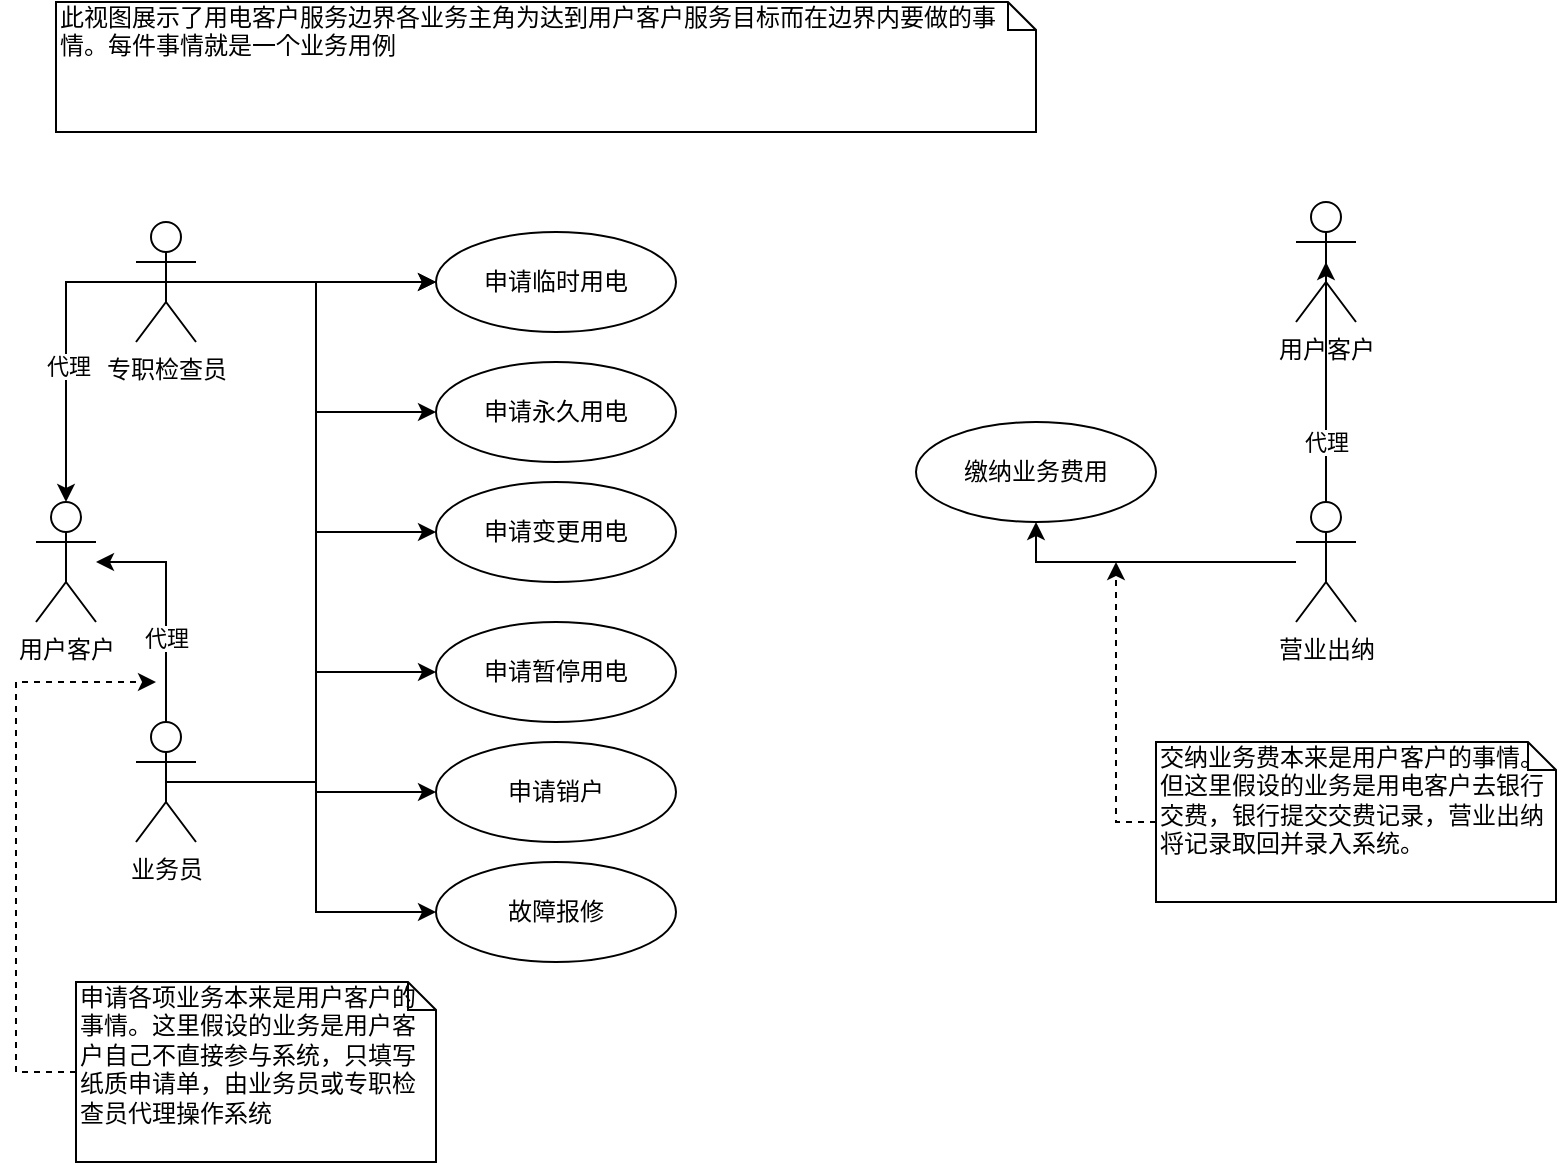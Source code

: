 <mxfile version="13.6.5" type="github" pages="21">
  <diagram id="n-BbdiELLYWb3FVW2_6k" name="第 1 页">
    <mxGraphModel dx="1422" dy="762" grid="1" gridSize="10" guides="1" tooltips="1" connect="1" arrows="1" fold="1" page="1" pageScale="1" pageWidth="827" pageHeight="1169" math="0" shadow="0">
      <root>
        <mxCell id="0" />
        <mxCell id="1" parent="0" />
        <mxCell id="ABUGFP2NVGiEVpPpZd0w-8" style="edgeStyle=orthogonalEdgeStyle;rounded=0;orthogonalLoop=1;jettySize=auto;html=1;exitX=0.5;exitY=0.5;exitDx=0;exitDy=0;exitPerimeter=0;entryX=0.5;entryY=0;entryDx=0;entryDy=0;entryPerimeter=0;" edge="1" parent="1" source="ABUGFP2NVGiEVpPpZd0w-2" target="ABUGFP2NVGiEVpPpZd0w-3">
          <mxGeometry relative="1" as="geometry" />
        </mxCell>
        <mxCell id="ABUGFP2NVGiEVpPpZd0w-21" value="代理" style="edgeLabel;html=1;align=center;verticalAlign=middle;resizable=0;points=[];" vertex="1" connectable="0" parent="ABUGFP2NVGiEVpPpZd0w-8">
          <mxGeometry x="0.15" y="1" relative="1" as="geometry">
            <mxPoint as="offset" />
          </mxGeometry>
        </mxCell>
        <mxCell id="ABUGFP2NVGiEVpPpZd0w-17" style="edgeStyle=orthogonalEdgeStyle;rounded=0;orthogonalLoop=1;jettySize=auto;html=1;exitX=0.5;exitY=0.5;exitDx=0;exitDy=0;exitPerimeter=0;entryX=0;entryY=0.5;entryDx=0;entryDy=0;" edge="1" parent="1" source="ABUGFP2NVGiEVpPpZd0w-2" target="ABUGFP2NVGiEVpPpZd0w-9">
          <mxGeometry relative="1" as="geometry">
            <Array as="points">
              <mxPoint x="200" y="160" />
              <mxPoint x="200" y="160" />
            </Array>
          </mxGeometry>
        </mxCell>
        <mxCell id="ABUGFP2NVGiEVpPpZd0w-2" value="专职检查员" style="shape=umlActor;verticalLabelPosition=bottom;verticalAlign=top;html=1;" vertex="1" parent="1">
          <mxGeometry x="80" y="130" width="30" height="60" as="geometry" />
        </mxCell>
        <mxCell id="ABUGFP2NVGiEVpPpZd0w-3" value="用户客户" style="shape=umlActor;verticalLabelPosition=bottom;verticalAlign=top;html=1;" vertex="1" parent="1">
          <mxGeometry x="30" y="270" width="30" height="60" as="geometry" />
        </mxCell>
        <mxCell id="ABUGFP2NVGiEVpPpZd0w-29" value="代理" style="edgeStyle=orthogonalEdgeStyle;rounded=0;orthogonalLoop=1;jettySize=auto;html=1;entryX=0.5;entryY=0.5;entryDx=0;entryDy=0;entryPerimeter=0;" edge="1" parent="1" source="ABUGFP2NVGiEVpPpZd0w-4" target="ABUGFP2NVGiEVpPpZd0w-5">
          <mxGeometry x="-0.5" relative="1" as="geometry">
            <Array as="points">
              <mxPoint x="675" y="240" />
              <mxPoint x="675" y="240" />
            </Array>
            <mxPoint as="offset" />
          </mxGeometry>
        </mxCell>
        <mxCell id="ABUGFP2NVGiEVpPpZd0w-30" style="edgeStyle=orthogonalEdgeStyle;rounded=0;orthogonalLoop=1;jettySize=auto;html=1;entryX=0.5;entryY=1;entryDx=0;entryDy=0;" edge="1" parent="1" source="ABUGFP2NVGiEVpPpZd0w-4" target="ABUGFP2NVGiEVpPpZd0w-16">
          <mxGeometry relative="1" as="geometry" />
        </mxCell>
        <mxCell id="ABUGFP2NVGiEVpPpZd0w-4" value="营业出纳" style="shape=umlActor;verticalLabelPosition=bottom;verticalAlign=top;html=1;" vertex="1" parent="1">
          <mxGeometry x="660" y="270" width="30" height="60" as="geometry" />
        </mxCell>
        <mxCell id="ABUGFP2NVGiEVpPpZd0w-5" value="用户客户" style="shape=umlActor;verticalLabelPosition=bottom;verticalAlign=top;html=1;" vertex="1" parent="1">
          <mxGeometry x="660" y="120" width="30" height="60" as="geometry" />
        </mxCell>
        <mxCell id="ABUGFP2NVGiEVpPpZd0w-7" value="代理" style="edgeStyle=orthogonalEdgeStyle;rounded=0;orthogonalLoop=1;jettySize=auto;html=1;exitX=0.5;exitY=0.5;exitDx=0;exitDy=0;exitPerimeter=0;" edge="1" parent="1" source="ABUGFP2NVGiEVpPpZd0w-6" target="ABUGFP2NVGiEVpPpZd0w-3">
          <mxGeometry relative="1" as="geometry">
            <Array as="points">
              <mxPoint x="95" y="300" />
            </Array>
          </mxGeometry>
        </mxCell>
        <mxCell id="ABUGFP2NVGiEVpPpZd0w-22" style="edgeStyle=orthogonalEdgeStyle;rounded=0;orthogonalLoop=1;jettySize=auto;html=1;exitX=0.5;exitY=0.5;exitDx=0;exitDy=0;exitPerimeter=0;entryX=0;entryY=0.5;entryDx=0;entryDy=0;" edge="1" parent="1" source="ABUGFP2NVGiEVpPpZd0w-6" target="ABUGFP2NVGiEVpPpZd0w-12">
          <mxGeometry relative="1" as="geometry" />
        </mxCell>
        <mxCell id="ABUGFP2NVGiEVpPpZd0w-23" style="edgeStyle=orthogonalEdgeStyle;rounded=0;orthogonalLoop=1;jettySize=auto;html=1;entryX=0;entryY=0.5;entryDx=0;entryDy=0;" edge="1" parent="1" source="ABUGFP2NVGiEVpPpZd0w-6" target="ABUGFP2NVGiEVpPpZd0w-11">
          <mxGeometry relative="1" as="geometry" />
        </mxCell>
        <mxCell id="ABUGFP2NVGiEVpPpZd0w-24" style="edgeStyle=orthogonalEdgeStyle;rounded=0;orthogonalLoop=1;jettySize=auto;html=1;" edge="1" parent="1" source="ABUGFP2NVGiEVpPpZd0w-6" target="ABUGFP2NVGiEVpPpZd0w-15">
          <mxGeometry relative="1" as="geometry" />
        </mxCell>
        <mxCell id="ABUGFP2NVGiEVpPpZd0w-25" style="edgeStyle=orthogonalEdgeStyle;rounded=0;orthogonalLoop=1;jettySize=auto;html=1;" edge="1" parent="1" source="ABUGFP2NVGiEVpPpZd0w-6" target="ABUGFP2NVGiEVpPpZd0w-14">
          <mxGeometry relative="1" as="geometry" />
        </mxCell>
        <mxCell id="ABUGFP2NVGiEVpPpZd0w-26" style="edgeStyle=orthogonalEdgeStyle;rounded=0;orthogonalLoop=1;jettySize=auto;html=1;entryX=0;entryY=0.5;entryDx=0;entryDy=0;" edge="1" parent="1" source="ABUGFP2NVGiEVpPpZd0w-6" target="ABUGFP2NVGiEVpPpZd0w-13">
          <mxGeometry relative="1" as="geometry" />
        </mxCell>
        <mxCell id="ABUGFP2NVGiEVpPpZd0w-27" style="edgeStyle=orthogonalEdgeStyle;rounded=0;orthogonalLoop=1;jettySize=auto;html=1;entryX=0;entryY=0.5;entryDx=0;entryDy=0;" edge="1" parent="1" source="ABUGFP2NVGiEVpPpZd0w-6" target="ABUGFP2NVGiEVpPpZd0w-9">
          <mxGeometry relative="1" as="geometry" />
        </mxCell>
        <mxCell id="ABUGFP2NVGiEVpPpZd0w-6" value="业务员" style="shape=umlActor;verticalLabelPosition=bottom;verticalAlign=top;html=1;" vertex="1" parent="1">
          <mxGeometry x="80" y="380" width="30" height="60" as="geometry" />
        </mxCell>
        <mxCell id="ABUGFP2NVGiEVpPpZd0w-9" value="申请临时用电" style="ellipse;whiteSpace=wrap;html=1;" vertex="1" parent="1">
          <mxGeometry x="230" y="135" width="120" height="50" as="geometry" />
        </mxCell>
        <mxCell id="ABUGFP2NVGiEVpPpZd0w-11" value="申请变更用电" style="ellipse;whiteSpace=wrap;html=1;" vertex="1" parent="1">
          <mxGeometry x="230" y="260" width="120" height="50" as="geometry" />
        </mxCell>
        <mxCell id="ABUGFP2NVGiEVpPpZd0w-12" value="申请永久用电" style="ellipse;whiteSpace=wrap;html=1;" vertex="1" parent="1">
          <mxGeometry x="230" y="200" width="120" height="50" as="geometry" />
        </mxCell>
        <mxCell id="ABUGFP2NVGiEVpPpZd0w-13" value="故障报修" style="ellipse;whiteSpace=wrap;html=1;" vertex="1" parent="1">
          <mxGeometry x="230" y="450" width="120" height="50" as="geometry" />
        </mxCell>
        <mxCell id="ABUGFP2NVGiEVpPpZd0w-14" value="申请销户" style="ellipse;whiteSpace=wrap;html=1;" vertex="1" parent="1">
          <mxGeometry x="230" y="390" width="120" height="50" as="geometry" />
        </mxCell>
        <mxCell id="ABUGFP2NVGiEVpPpZd0w-15" value="申请暂停用电" style="ellipse;whiteSpace=wrap;html=1;" vertex="1" parent="1">
          <mxGeometry x="230" y="330" width="120" height="50" as="geometry" />
        </mxCell>
        <mxCell id="ABUGFP2NVGiEVpPpZd0w-16" value="缴纳业务费用" style="ellipse;whiteSpace=wrap;html=1;" vertex="1" parent="1">
          <mxGeometry x="470" y="230" width="120" height="50" as="geometry" />
        </mxCell>
        <mxCell id="ABUGFP2NVGiEVpPpZd0w-34" value="&lt;span style=&quot;text-align: center&quot;&gt;此视图展示了用电客户服务边界各业务主角为达到用户客户服务目标而在边界内要做的事情。每件事情就是一个业务用例&lt;/span&gt;" style="shape=note;whiteSpace=wrap;html=1;size=14;verticalAlign=top;align=left;spacingTop=-6;" vertex="1" parent="1">
          <mxGeometry x="40" y="20" width="490" height="65" as="geometry" />
        </mxCell>
        <mxCell id="ABUGFP2NVGiEVpPpZd0w-36" value="申请各项业务本来是用户客户的事情。这里假设的业务是用户客户自己不直接参与系统，只填写纸质申请单，由业务员或专职检查员代理操作系统" style="shape=note;whiteSpace=wrap;html=1;size=14;verticalAlign=top;align=left;spacingTop=-6;" vertex="1" parent="1">
          <mxGeometry x="50" y="510" width="180" height="90" as="geometry" />
        </mxCell>
        <mxCell id="ABUGFP2NVGiEVpPpZd0w-43" style="edgeStyle=orthogonalEdgeStyle;rounded=0;orthogonalLoop=1;jettySize=auto;html=1;exitX=0;exitY=0.5;exitDx=0;exitDy=0;exitPerimeter=0;dashed=1;" edge="1" parent="1" source="ABUGFP2NVGiEVpPpZd0w-41">
          <mxGeometry relative="1" as="geometry">
            <mxPoint x="570" y="300" as="targetPoint" />
          </mxGeometry>
        </mxCell>
        <mxCell id="ABUGFP2NVGiEVpPpZd0w-41" value="交纳业务费本来是用户客户的事情。但这里假设的业务是用电客户去银行交费，银行提交交费记录，营业出纳将记录取回并录入系统。" style="shape=note;whiteSpace=wrap;html=1;size=14;verticalAlign=top;align=left;spacingTop=-6;" vertex="1" parent="1">
          <mxGeometry x="590" y="390" width="200" height="80" as="geometry" />
        </mxCell>
        <mxCell id="ABUGFP2NVGiEVpPpZd0w-42" style="edgeStyle=orthogonalEdgeStyle;rounded=0;orthogonalLoop=1;jettySize=auto;html=1;exitX=0.5;exitY=1;exitDx=0;exitDy=0;exitPerimeter=0;" edge="1" parent="1" source="ABUGFP2NVGiEVpPpZd0w-41" target="ABUGFP2NVGiEVpPpZd0w-41">
          <mxGeometry relative="1" as="geometry" />
        </mxCell>
        <mxCell id="ABUGFP2NVGiEVpPpZd0w-45" style="edgeStyle=orthogonalEdgeStyle;rounded=0;orthogonalLoop=1;jettySize=auto;html=1;dashed=1;exitX=0;exitY=0.5;exitDx=0;exitDy=0;exitPerimeter=0;" edge="1" parent="1" source="ABUGFP2NVGiEVpPpZd0w-36">
          <mxGeometry relative="1" as="geometry">
            <mxPoint x="90" y="360" as="targetPoint" />
            <mxPoint x="110" y="585" as="sourcePoint" />
            <Array as="points">
              <mxPoint x="20" y="555" />
            </Array>
          </mxGeometry>
        </mxCell>
      </root>
    </mxGraphModel>
  </diagram>
  <diagram id="7Y7XtiRaqqfFeoHiy2jX" name="1-Use Case View">
    <mxGraphModel dx="1422" dy="762" grid="1" gridSize="10" guides="1" tooltips="1" connect="1" arrows="1" fold="1" page="1" pageScale="1" pageWidth="827" pageHeight="1169" math="0" shadow="0">
      <root>
        <mxCell id="82itk5f9kikYcTvTgOAT-0" />
        <mxCell id="82itk5f9kikYcTvTgOAT-1" parent="82itk5f9kikYcTvTgOAT-0" />
        <mxCell id="uO-88xOM-3tRklaEHqHH-2" value="" style="edgeStyle=orthogonalEdgeStyle;rounded=0;orthogonalLoop=1;jettySize=auto;html=1;dashed=1;" edge="1" parent="82itk5f9kikYcTvTgOAT-1" source="uO-88xOM-3tRklaEHqHH-0" target="uO-88xOM-3tRklaEHqHH-1">
          <mxGeometry relative="1" as="geometry" />
        </mxCell>
        <UserObject label="01涉众分析" link="data:page/id,gtKJCcrtuGlcCFSpClWY" id="uO-88xOM-3tRklaEHqHH-0">
          <mxCell style="shape=folder;fontStyle=1;spacingTop=10;tabWidth=40;tabHeight=14;tabPosition=left;html=1;" vertex="1" parent="82itk5f9kikYcTvTgOAT-1">
            <mxGeometry x="349" y="90" width="130" height="100" as="geometry" />
          </mxCell>
        </UserObject>
        <mxCell id="uO-88xOM-3tRklaEHqHH-6" value="" style="edgeStyle=orthogonalEdgeStyle;rounded=0;orthogonalLoop=1;jettySize=auto;html=1;dashed=1;" edge="1" parent="82itk5f9kikYcTvTgOAT-1" source="uO-88xOM-3tRklaEHqHH-1" target="uO-88xOM-3tRklaEHqHH-5">
          <mxGeometry relative="1" as="geometry" />
        </mxCell>
        <mxCell id="uO-88xOM-3tRklaEHqHH-1" value="02业务分析" style="shape=folder;fontStyle=1;spacingTop=10;tabWidth=40;tabHeight=14;tabPosition=left;html=1;" vertex="1" parent="82itk5f9kikYcTvTgOAT-1">
          <mxGeometry x="349" y="270" width="130" height="100" as="geometry" />
        </mxCell>
        <mxCell id="uO-88xOM-3tRklaEHqHH-8" style="edgeStyle=orthogonalEdgeStyle;rounded=0;orthogonalLoop=1;jettySize=auto;html=1;exitX=0;exitY=0;exitDx=130;exitDy=57;exitPerimeter=0;entryX=0;entryY=0;entryDx=0;entryDy=57;entryPerimeter=0;dashed=1;" edge="1" parent="82itk5f9kikYcTvTgOAT-1" source="uO-88xOM-3tRklaEHqHH-3" target="uO-88xOM-3tRklaEHqHH-1">
          <mxGeometry relative="1" as="geometry" />
        </mxCell>
        <mxCell id="uO-88xOM-3tRklaEHqHH-3" value="04系统分析" style="shape=folder;fontStyle=1;spacingTop=10;tabWidth=40;tabHeight=14;tabPosition=left;html=1;" vertex="1" parent="82itk5f9kikYcTvTgOAT-1">
          <mxGeometry x="139" y="270" width="130" height="100" as="geometry" />
        </mxCell>
        <mxCell id="uO-88xOM-3tRklaEHqHH-5" value="03概念分析" style="shape=folder;fontStyle=1;spacingTop=10;tabWidth=40;tabHeight=14;tabPosition=left;html=1;" vertex="1" parent="82itk5f9kikYcTvTgOAT-1">
          <mxGeometry x="559" y="270" width="130" height="100" as="geometry" />
        </mxCell>
        <mxCell id="uO-88xOM-3tRklaEHqHH-11" style="edgeStyle=orthogonalEdgeStyle;rounded=0;orthogonalLoop=1;jettySize=auto;html=1;entryX=0.5;entryY=1;entryDx=0;entryDy=0;entryPerimeter=0;dashed=1;" edge="1" parent="82itk5f9kikYcTvTgOAT-1" source="uO-88xOM-3tRklaEHqHH-9" target="uO-88xOM-3tRklaEHqHH-1">
          <mxGeometry relative="1" as="geometry" />
        </mxCell>
        <mxCell id="uO-88xOM-3tRklaEHqHH-9" value="01BusinessAnalysis" style="shape=folder;fontStyle=1;spacingTop=10;tabWidth=40;tabHeight=14;tabPosition=left;html=1;" vertex="1" parent="82itk5f9kikYcTvTgOAT-1">
          <mxGeometry x="349" y="450" width="130" height="100" as="geometry" />
        </mxCell>
        <mxCell id="uO-88xOM-3tRklaEHqHH-14" style="edgeStyle=orthogonalEdgeStyle;rounded=0;orthogonalLoop=1;jettySize=auto;html=1;entryX=0.5;entryY=1;entryDx=0;entryDy=0;entryPerimeter=0;dashed=1;" edge="1" parent="82itk5f9kikYcTvTgOAT-1" source="uO-88xOM-3tRklaEHqHH-10" target="uO-88xOM-3tRklaEHqHH-5">
          <mxGeometry relative="1" as="geometry" />
        </mxCell>
        <mxCell id="uO-88xOM-3tRklaEHqHH-10" value="02ConceptAnalysis" style="shape=folder;fontStyle=1;spacingTop=10;tabWidth=40;tabHeight=14;tabPosition=left;html=1;" vertex="1" parent="82itk5f9kikYcTvTgOAT-1">
          <mxGeometry x="559" y="450" width="130" height="100" as="geometry" />
        </mxCell>
      </root>
    </mxGraphModel>
  </diagram>
  <diagram id="gtKJCcrtuGlcCFSpClWY" name="1.1-涉众分析">
    <mxGraphModel dx="1422" dy="762" grid="1" gridSize="10" guides="1" tooltips="1" connect="1" arrows="1" fold="1" page="1" pageScale="1" pageWidth="827" pageHeight="1169" math="0" shadow="0">
      <root>
        <mxCell id="lHQWM8sPitKCLS2y9TFR-0" />
        <mxCell id="lHQWM8sPitKCLS2y9TFR-1" parent="lHQWM8sPitKCLS2y9TFR-0" />
        <UserObject label="01涉众" link="data:page/id,AibMIFaEtcDjYKG1RGdu" id="I_DZp3KZgjIK8Zr7zKLM-0">
          <mxCell style="shape=folder;fontStyle=1;spacingTop=10;tabWidth=40;tabHeight=14;tabPosition=left;html=1;" vertex="1" parent="lHQWM8sPitKCLS2y9TFR-1">
            <mxGeometry x="139" y="140" width="130" height="100" as="geometry" />
          </mxCell>
        </UserObject>
        <UserObject label="02边界" link="data:page/id,GP8AIQqgV_GEhQHnc9Se" id="I_DZp3KZgjIK8Zr7zKLM-1">
          <mxCell style="shape=folder;fontStyle=1;spacingTop=10;tabWidth=40;tabHeight=14;tabPosition=left;html=1;" vertex="1" parent="lHQWM8sPitKCLS2y9TFR-1">
            <mxGeometry x="370" y="140" width="130" height="100" as="geometry" />
          </mxCell>
        </UserObject>
      </root>
    </mxGraphModel>
  </diagram>
  <diagram id="AibMIFaEtcDjYKG1RGdu" name="1.1.1-涉众">
    <mxGraphModel dx="1422" dy="762" grid="1" gridSize="10" guides="1" tooltips="1" connect="1" arrows="1" fold="1" page="1" pageScale="1" pageWidth="827" pageHeight="1169" math="0" shadow="0">
      <root>
        <mxCell id="Vc4wzDv27sTPI4XkQiIp-0" />
        <mxCell id="Vc4wzDv27sTPI4XkQiIp-1" parent="Vc4wzDv27sTPI4XkQiIp-0" />
        <mxCell id="Vc4wzDv27sTPI4XkQiIp-2" value="用户客户" style="shape=umlActor;verticalLabelPosition=bottom;verticalAlign=top;html=1;" vertex="1" parent="Vc4wzDv27sTPI4XkQiIp-1">
          <mxGeometry x="190" y="130" width="30" height="60" as="geometry" />
        </mxCell>
        <mxCell id="Vc4wzDv27sTPI4XkQiIp-3" value="高压用电客户" style="shape=umlActor;verticalLabelPosition=bottom;verticalAlign=top;html=1;" vertex="1" parent="Vc4wzDv27sTPI4XkQiIp-1">
          <mxGeometry x="260" y="250" width="30" height="60" as="geometry" />
        </mxCell>
        <mxCell id="Vc4wzDv27sTPI4XkQiIp-4" value="银行" style="shape=umlActor;verticalLabelPosition=bottom;verticalAlign=top;html=1;" vertex="1" parent="Vc4wzDv27sTPI4XkQiIp-1">
          <mxGeometry x="500" y="410" width="30" height="60" as="geometry" />
        </mxCell>
        <mxCell id="Vc4wzDv27sTPI4XkQiIp-5" value="电表抄表部门" style="shape=umlActor;verticalLabelPosition=bottom;verticalAlign=top;html=1;" vertex="1" parent="Vc4wzDv27sTPI4XkQiIp-1">
          <mxGeometry x="380" y="410" width="30" height="60" as="geometry" />
        </mxCell>
        <mxCell id="Vc4wzDv27sTPI4XkQiIp-6" value="账务管理部门" style="shape=umlActor;verticalLabelPosition=bottom;verticalAlign=top;html=1;" vertex="1" parent="Vc4wzDv27sTPI4XkQiIp-1">
          <mxGeometry x="270" y="410" width="30" height="60" as="geometry" />
        </mxCell>
        <mxCell id="Vc4wzDv27sTPI4XkQiIp-7" value="账务部门" style="shape=umlActor;verticalLabelPosition=bottom;verticalAlign=top;html=1;" vertex="1" parent="Vc4wzDv27sTPI4XkQiIp-1">
          <mxGeometry x="180" y="410" width="30" height="60" as="geometry" />
        </mxCell>
        <mxCell id="Vc4wzDv27sTPI4XkQiIp-8" value="低压用电客户" style="shape=umlActor;verticalLabelPosition=bottom;verticalAlign=top;html=1;" vertex="1" parent="Vc4wzDv27sTPI4XkQiIp-1">
          <mxGeometry x="130" y="250" width="30" height="60" as="geometry" />
        </mxCell>
        <mxCell id="Vc4wzDv27sTPI4XkQiIp-9" value="电费管理部门" style="shape=umlActor;verticalLabelPosition=bottom;verticalAlign=top;html=1;" vertex="1" parent="Vc4wzDv27sTPI4XkQiIp-1">
          <mxGeometry x="380" y="130" width="30" height="60" as="geometry" />
        </mxCell>
        <mxCell id="Vc4wzDv27sTPI4XkQiIp-10" value="现场施工部门" style="shape=umlActor;verticalLabelPosition=bottom;verticalAlign=top;html=1;" vertex="1" parent="Vc4wzDv27sTPI4XkQiIp-1">
          <mxGeometry x="500" y="130" width="30" height="60" as="geometry" />
        </mxCell>
        <mxCell id="Vc4wzDv27sTPI4XkQiIp-11" value="资产管理部门" style="shape=umlActor;verticalLabelPosition=bottom;verticalAlign=top;html=1;" vertex="1" parent="Vc4wzDv27sTPI4XkQiIp-1">
          <mxGeometry x="180" y="525" width="30" height="60" as="geometry" />
        </mxCell>
        <mxCell id="Vc4wzDv27sTPI4XkQiIp-16" value="用电检查部门" style="shape=umlActor;verticalLabelPosition=bottom;verticalAlign=top;html=1;" vertex="1" parent="Vc4wzDv27sTPI4XkQiIp-1">
          <mxGeometry x="380" y="530" width="30" height="60" as="geometry" />
        </mxCell>
        <mxCell id="Vc4wzDv27sTPI4XkQiIp-17" value="业务服务部门" style="shape=umlActor;verticalLabelPosition=bottom;verticalAlign=top;html=1;" vertex="1" parent="Vc4wzDv27sTPI4XkQiIp-1">
          <mxGeometry x="270" y="525" width="30" height="60" as="geometry" />
        </mxCell>
        <mxCell id="Vc4wzDv27sTPI4XkQiIp-19" value="" style="endArrow=block;endFill=0;endSize=12;html=1;exitX=0.5;exitY=0;exitDx=0;exitDy=0;exitPerimeter=0;" edge="1" parent="Vc4wzDv27sTPI4XkQiIp-1" source="Vc4wzDv27sTPI4XkQiIp-8">
          <mxGeometry width="160" relative="1" as="geometry">
            <mxPoint x="80" y="230" as="sourcePoint" />
            <mxPoint x="200" y="220" as="targetPoint" />
          </mxGeometry>
        </mxCell>
        <mxCell id="Vc4wzDv27sTPI4XkQiIp-20" value="" style="endArrow=block;endFill=0;endSize=12;html=1;exitX=0.5;exitY=0;exitDx=0;exitDy=0;exitPerimeter=0;" edge="1" parent="Vc4wzDv27sTPI4XkQiIp-1" source="Vc4wzDv27sTPI4XkQiIp-3">
          <mxGeometry width="160" relative="1" as="geometry">
            <mxPoint x="155" y="260" as="sourcePoint" />
            <mxPoint x="210" y="220" as="targetPoint" />
          </mxGeometry>
        </mxCell>
      </root>
    </mxGraphModel>
  </diagram>
  <diagram id="GP8AIQqgV_GEhQHnc9Se" name="1.1.2-边界">
    <mxGraphModel dx="1422" dy="762" grid="1" gridSize="10" guides="1" tooltips="1" connect="1" arrows="1" fold="1" page="1" pageScale="1" pageWidth="827" pageHeight="1169" math="0" shadow="0">
      <root>
        <mxCell id="r8PsVL2QvRPQdulHysKQ-0" />
        <mxCell id="r8PsVL2QvRPQdulHysKQ-1" parent="r8PsVL2QvRPQdulHysKQ-0" />
        <UserObject label="用电客户服务" link="data:page/id,_dOuSOPYbTybu6q-gSKC" id="5Cf_WU9oBuDh8o0K2cb--0">
          <mxCell style="shape=folder;fontStyle=1;spacingTop=10;tabWidth=40;tabHeight=14;tabPosition=left;html=1;" vertex="1" parent="r8PsVL2QvRPQdulHysKQ-1">
            <mxGeometry x="139" y="140" width="130" height="100" as="geometry" />
          </mxCell>
        </UserObject>
        <UserObject label="内部管理" link="data:page/id,W2SvLj5sb8X9iOmrMdw5" id="5Cf_WU9oBuDh8o0K2cb--1">
          <mxCell style="shape=folder;fontStyle=1;spacingTop=10;tabWidth=40;tabHeight=14;tabPosition=left;html=1;" vertex="1" parent="r8PsVL2QvRPQdulHysKQ-1">
            <mxGeometry x="360" y="140" width="130" height="100" as="geometry" />
          </mxCell>
        </UserObject>
        <UserObject label="用电检查" link="data:page/id,i54iUHjoUI-BuRUn3NnB" id="5Cf_WU9oBuDh8o0K2cb--2">
          <mxCell style="shape=folder;fontStyle=1;spacingTop=10;tabWidth=40;tabHeight=14;tabPosition=left;html=1;" vertex="1" parent="r8PsVL2QvRPQdulHysKQ-1">
            <mxGeometry x="139" y="300" width="130" height="100" as="geometry" />
          </mxCell>
        </UserObject>
        <UserObject label="资产管理" link="data:page/id,DaORnhbMMcntvhBbtmBS" id="5Cf_WU9oBuDh8o0K2cb--3">
          <mxCell style="shape=folder;fontStyle=1;spacingTop=10;tabWidth=40;tabHeight=14;tabPosition=left;html=1;" vertex="1" parent="r8PsVL2QvRPQdulHysKQ-1">
            <mxGeometry x="360" y="300" width="130" height="100" as="geometry" />
          </mxCell>
        </UserObject>
        <UserObject label="营业财务" link="data:page/id,RSJFKUdZD3g5xKBTDeb8" id="5Cf_WU9oBuDh8o0K2cb--4">
          <mxCell style="shape=folder;fontStyle=1;spacingTop=10;tabWidth=40;tabHeight=14;tabPosition=left;html=1;" vertex="1" parent="r8PsVL2QvRPQdulHysKQ-1">
            <mxGeometry x="139" y="450" width="130" height="100" as="geometry" />
          </mxCell>
        </UserObject>
      </root>
    </mxGraphModel>
  </diagram>
  <diagram id="_dOuSOPYbTybu6q-gSKC" name="1.1.2.1-用户客户业务边界">
    <mxGraphModel dx="1422" dy="762" grid="1" gridSize="10" guides="1" tooltips="1" connect="1" arrows="1" fold="1" page="1" pageScale="1" pageWidth="827" pageHeight="1169" math="0" shadow="0">
      <root>
        <mxCell id="Ao0vO5EHGDF5Zy8MI1r3-0" />
        <mxCell id="Ao0vO5EHGDF5Zy8MI1r3-1" parent="Ao0vO5EHGDF5Zy8MI1r3-0" />
        <mxCell id="Ao0vO5EHGDF5Zy8MI1r3-2" value="用户客户" style="shape=umlActor;verticalLabelPosition=bottom;verticalAlign=top;html=1;" vertex="1" parent="Ao0vO5EHGDF5Zy8MI1r3-1">
          <mxGeometry x="140" y="170" width="30" height="60" as="geometry" />
        </mxCell>
        <mxCell id="Ao0vO5EHGDF5Zy8MI1r3-3" value="低压用户客户" style="shape=umlActor;verticalLabelPosition=bottom;verticalAlign=top;html=1;" vertex="1" parent="Ao0vO5EHGDF5Zy8MI1r3-1">
          <mxGeometry x="70" y="330" width="30" height="60" as="geometry" />
        </mxCell>
        <mxCell id="Ao0vO5EHGDF5Zy8MI1r3-4" value="高压用户客户" style="shape=umlActor;verticalLabelPosition=bottom;verticalAlign=top;html=1;" vertex="1" parent="Ao0vO5EHGDF5Zy8MI1r3-1">
          <mxGeometry x="180" y="330" width="30" height="60" as="geometry" />
        </mxCell>
        <mxCell id="Ao0vO5EHGDF5Zy8MI1r3-7" value="" style="endArrow=block;dashed=1;endFill=0;endSize=12;html=1;" edge="1" parent="Ao0vO5EHGDF5Zy8MI1r3-1">
          <mxGeometry width="160" relative="1" as="geometry">
            <mxPoint x="100" y="320" as="sourcePoint" />
            <mxPoint x="140" y="260" as="targetPoint" />
          </mxGeometry>
        </mxCell>
        <mxCell id="Ao0vO5EHGDF5Zy8MI1r3-8" value="" style="endArrow=block;dashed=1;endFill=0;endSize=12;html=1;" edge="1" parent="Ao0vO5EHGDF5Zy8MI1r3-1">
          <mxGeometry width="160" relative="1" as="geometry">
            <mxPoint x="190" y="320" as="sourcePoint" />
            <mxPoint x="170" y="260" as="targetPoint" />
          </mxGeometry>
        </mxCell>
        <mxCell id="Ao0vO5EHGDF5Zy8MI1r3-9" value="银行" style="shape=umlActor;verticalLabelPosition=bottom;verticalAlign=top;html=1;" vertex="1" parent="Ao0vO5EHGDF5Zy8MI1r3-1">
          <mxGeometry x="710" y="260" width="30" height="60" as="geometry" />
        </mxCell>
        <mxCell id="Ao0vO5EHGDF5Zy8MI1r3-12" value="用电客户服务业务边界&lt;br&gt;&lt;br&gt;目标：为用户客户办理业务自动化服务，提高办事效率，方便客户，为客户提供更好的服务" style="shape=note;whiteSpace=wrap;html=1;size=14;verticalAlign=top;align=left;spacingTop=-6;" vertex="1" parent="Ao0vO5EHGDF5Zy8MI1r3-1">
          <mxGeometry x="300" y="110" width="320" height="440" as="geometry" />
        </mxCell>
      </root>
    </mxGraphModel>
  </diagram>
  <diagram id="W2SvLj5sb8X9iOmrMdw5" name="1.1.2.2-内部管理业务边界">
    <mxGraphModel dx="1422" dy="762" grid="1" gridSize="10" guides="1" tooltips="1" connect="1" arrows="1" fold="1" page="1" pageScale="1" pageWidth="827" pageHeight="1169" math="0" shadow="0">
      <root>
        <mxCell id="oZAzYraGrXiT_r35gXAO-0" />
        <mxCell id="oZAzYraGrXiT_r35gXAO-1" parent="oZAzYraGrXiT_r35gXAO-0" />
        <mxCell id="oZAzYraGrXiT_r35gXAO-2" value="账务管理部门" style="shape=umlActor;verticalLabelPosition=bottom;verticalAlign=top;html=1;" vertex="1" parent="oZAzYraGrXiT_r35gXAO-1">
          <mxGeometry x="100" y="130" width="30" height="60" as="geometry" />
        </mxCell>
        <mxCell id="oZAzYraGrXiT_r35gXAO-3" value="电表抄表部门" style="shape=umlActor;verticalLabelPosition=bottom;verticalAlign=top;html=1;" vertex="1" parent="oZAzYraGrXiT_r35gXAO-1">
          <mxGeometry x="100" y="250" width="30" height="60" as="geometry" />
        </mxCell>
        <mxCell id="oZAzYraGrXiT_r35gXAO-4" value="电费管理部门" style="shape=umlActor;verticalLabelPosition=bottom;verticalAlign=top;html=1;" vertex="1" parent="oZAzYraGrXiT_r35gXAO-1">
          <mxGeometry x="100" y="370" width="30" height="60" as="geometry" />
        </mxCell>
        <mxCell id="oZAzYraGrXiT_r35gXAO-5" value="资产管理部门" style="shape=umlActor;verticalLabelPosition=bottom;verticalAlign=top;html=1;" vertex="1" parent="oZAzYraGrXiT_r35gXAO-1">
          <mxGeometry x="100" y="480" width="30" height="60" as="geometry" />
        </mxCell>
        <mxCell id="oZAzYraGrXiT_r35gXAO-6" value="内部管理业务边界&lt;br&gt;&lt;br&gt;目标：规范供电企业内部管理，提高工作效率和管理技能；" style="shape=note;whiteSpace=wrap;html=1;size=14;verticalAlign=top;align=left;spacingTop=-6;" vertex="1" parent="oZAzYraGrXiT_r35gXAO-1">
          <mxGeometry x="230" y="150" width="350" height="450" as="geometry" />
        </mxCell>
        <mxCell id="oZAzYraGrXiT_r35gXAO-7" value="现场施工部门" style="shape=umlActor;verticalLabelPosition=bottom;verticalAlign=top;html=1;" vertex="1" parent="oZAzYraGrXiT_r35gXAO-1">
          <mxGeometry x="690" y="130" width="30" height="60" as="geometry" />
        </mxCell>
        <mxCell id="oZAzYraGrXiT_r35gXAO-8" value="业务服务部门" style="shape=umlActor;verticalLabelPosition=bottom;verticalAlign=top;html=1;" vertex="1" parent="oZAzYraGrXiT_r35gXAO-1">
          <mxGeometry x="690" y="250" width="30" height="60" as="geometry" />
        </mxCell>
        <mxCell id="oZAzYraGrXiT_r35gXAO-9" value="用电检查部门" style="shape=umlActor;verticalLabelPosition=bottom;verticalAlign=top;html=1;" vertex="1" parent="oZAzYraGrXiT_r35gXAO-1">
          <mxGeometry x="690" y="370" width="30" height="60" as="geometry" />
        </mxCell>
      </root>
    </mxGraphModel>
  </diagram>
  <diagram id="i54iUHjoUI-BuRUn3NnB" name="1.1.2.3-用电检查管理业务边界">
    <mxGraphModel dx="1422" dy="762" grid="1" gridSize="10" guides="1" tooltips="1" connect="1" arrows="1" fold="1" page="1" pageScale="1" pageWidth="827" pageHeight="1169" math="0" shadow="0">
      <root>
        <mxCell id="hHuHI7hH3Xs49kNEuRco-0" />
        <mxCell id="hHuHI7hH3Xs49kNEuRco-1" parent="hHuHI7hH3Xs49kNEuRco-0" />
        <mxCell id="hHuHI7hH3Xs49kNEuRco-2" value="现场施工部门" style="shape=umlActor;verticalLabelPosition=bottom;verticalAlign=top;html=1;" vertex="1" parent="hHuHI7hH3Xs49kNEuRco-1">
          <mxGeometry x="120" y="140" width="30" height="60" as="geometry" />
        </mxCell>
        <mxCell id="hHuHI7hH3Xs49kNEuRco-3" value="业务服务部门" style="shape=umlActor;verticalLabelPosition=bottom;verticalAlign=top;html=1;" vertex="1" parent="hHuHI7hH3Xs49kNEuRco-1">
          <mxGeometry x="120" y="300" width="30" height="60" as="geometry" />
        </mxCell>
        <mxCell id="hHuHI7hH3Xs49kNEuRco-4" value="用电检查管理业务边界&lt;br&gt;&lt;br&gt;目标：做好用电检查工作，保障用电安全；" style="shape=note;whiteSpace=wrap;html=1;size=14;verticalAlign=top;align=left;spacingTop=-6;" vertex="1" parent="hHuHI7hH3Xs49kNEuRco-1">
          <mxGeometry x="240" y="140" width="300" height="360" as="geometry" />
        </mxCell>
        <mxCell id="hHuHI7hH3Xs49kNEuRco-5" value="用电检查部门" style="shape=umlActor;verticalLabelPosition=bottom;verticalAlign=top;html=1;" vertex="1" parent="hHuHI7hH3Xs49kNEuRco-1">
          <mxGeometry x="640" y="140" width="30" height="60" as="geometry" />
        </mxCell>
      </root>
    </mxGraphModel>
  </diagram>
  <diagram id="RSJFKUdZD3g5xKBTDeb8" name="1.1.2.4-营业财务管理业务边界">
    <mxGraphModel dx="1422" dy="762" grid="1" gridSize="10" guides="1" tooltips="1" connect="1" arrows="1" fold="1" page="1" pageScale="1" pageWidth="827" pageHeight="1169" math="0" shadow="0">
      <root>
        <mxCell id="_6ci5PaKeZemAHOb5rLC-0" />
        <mxCell id="_6ci5PaKeZemAHOb5rLC-1" parent="_6ci5PaKeZemAHOb5rLC-0" />
        <mxCell id="_6ci5PaKeZemAHOb5rLC-2" value="银行" style="shape=umlActor;verticalLabelPosition=bottom;verticalAlign=top;html=1;" vertex="1" parent="_6ci5PaKeZemAHOb5rLC-1">
          <mxGeometry x="110" y="160" width="30" height="60" as="geometry" />
        </mxCell>
        <mxCell id="_6ci5PaKeZemAHOb5rLC-3" value="电费管理部门" style="shape=umlActor;verticalLabelPosition=bottom;verticalAlign=top;html=1;" vertex="1" parent="_6ci5PaKeZemAHOb5rLC-1">
          <mxGeometry x="110" y="340" width="30" height="60" as="geometry" />
        </mxCell>
        <mxCell id="_6ci5PaKeZemAHOb5rLC-4" value="营业财务管理业务边界&lt;br&gt;&lt;br&gt;目标：规范化财管管理，提高电费发行效率，减少人为差错；" style="shape=note;whiteSpace=wrap;html=1;size=14;verticalAlign=top;align=left;spacingTop=-6;" vertex="1" parent="_6ci5PaKeZemAHOb5rLC-1">
          <mxGeometry x="230" y="120" width="330" height="450" as="geometry" />
        </mxCell>
        <mxCell id="_6ci5PaKeZemAHOb5rLC-5" value="电表抄表部门" style="shape=umlActor;verticalLabelPosition=bottom;verticalAlign=top;html=1;" vertex="1" parent="_6ci5PaKeZemAHOb5rLC-1">
          <mxGeometry x="670" y="160" width="30" height="60" as="geometry" />
        </mxCell>
        <mxCell id="_6ci5PaKeZemAHOb5rLC-6" value="财务部门" style="shape=umlActor;verticalLabelPosition=bottom;verticalAlign=top;html=1;" vertex="1" parent="_6ci5PaKeZemAHOb5rLC-1">
          <mxGeometry x="670" y="340" width="30" height="60" as="geometry" />
        </mxCell>
      </root>
    </mxGraphModel>
  </diagram>
  <diagram id="DaORnhbMMcntvhBbtmBS" name="1.1.2.5-资产管理业务边界">
    <mxGraphModel dx="1422" dy="762" grid="1" gridSize="10" guides="1" tooltips="1" connect="1" arrows="1" fold="1" page="1" pageScale="1" pageWidth="827" pageHeight="1169" math="0" shadow="0">
      <root>
        <mxCell id="Zwft16yzsTqPkC7avIMa-0" />
        <mxCell id="Zwft16yzsTqPkC7avIMa-1" parent="Zwft16yzsTqPkC7avIMa-0" />
        <mxCell id="Zwft16yzsTqPkC7avIMa-2" value="现场施工部门" style="shape=umlActor;verticalLabelPosition=bottom;verticalAlign=top;html=1;" vertex="1" parent="Zwft16yzsTqPkC7avIMa-1">
          <mxGeometry x="120" y="140" width="30" height="60" as="geometry" />
        </mxCell>
        <mxCell id="Zwft16yzsTqPkC7avIMa-3" value="业务服务部门" style="shape=umlActor;verticalLabelPosition=bottom;verticalAlign=top;html=1;" vertex="1" parent="Zwft16yzsTqPkC7avIMa-1">
          <mxGeometry x="120" y="290" width="30" height="60" as="geometry" />
        </mxCell>
        <mxCell id="Zwft16yzsTqPkC7avIMa-4" value="电表抄表部门" style="shape=umlActor;verticalLabelPosition=bottom;verticalAlign=top;html=1;" vertex="1" parent="Zwft16yzsTqPkC7avIMa-1">
          <mxGeometry x="120" y="420" width="30" height="60" as="geometry" />
        </mxCell>
        <mxCell id="Zwft16yzsTqPkC7avIMa-5" value="资产管理业务边界&lt;br&gt;&lt;br&gt;目标：管理好供电企业资产，提高资产使用率和设备可靠性；" style="shape=note;whiteSpace=wrap;html=1;size=14;verticalAlign=top;align=left;spacingTop=-6;" vertex="1" parent="Zwft16yzsTqPkC7avIMa-1">
          <mxGeometry x="240" y="110" width="320" height="510" as="geometry" />
        </mxCell>
        <mxCell id="Zwft16yzsTqPkC7avIMa-6" value="用电检查部门" style="shape=umlActor;verticalLabelPosition=bottom;verticalAlign=top;html=1;" vertex="1" parent="Zwft16yzsTqPkC7avIMa-1">
          <mxGeometry x="670" y="140" width="30" height="60" as="geometry" />
        </mxCell>
        <mxCell id="Zwft16yzsTqPkC7avIMa-7" value="资产管理部门" style="shape=umlActor;verticalLabelPosition=bottom;verticalAlign=top;html=1;" vertex="1" parent="Zwft16yzsTqPkC7avIMa-1">
          <mxGeometry x="670" y="290" width="30" height="60" as="geometry" />
        </mxCell>
      </root>
    </mxGraphModel>
  </diagram>
  <diagram id="mD1Pt6F9pggu3QcFnYJL" name="1.2-业务分析">
    <mxGraphModel dx="1422" dy="762" grid="1" gridSize="10" guides="1" tooltips="1" connect="1" arrows="1" fold="1" page="1" pageScale="1" pageWidth="827" pageHeight="1169" math="0" shadow="0">
      <root>
        <mxCell id="51JAFG1YuwBWY-Jccesy-0" />
        <mxCell id="51JAFG1YuwBWY-Jccesy-1" parent="51JAFG1YuwBWY-Jccesy-0" />
        <mxCell id="51JAFG1YuwBWY-Jccesy-2" value="业务主角" style="shape=folder;fontStyle=1;spacingTop=10;tabWidth=40;tabHeight=14;tabPosition=left;html=1;" vertex="1" parent="51JAFG1YuwBWY-Jccesy-1">
          <mxGeometry x="120" y="140" width="70" height="50" as="geometry" />
        </mxCell>
        <mxCell id="51JAFG1YuwBWY-Jccesy-3" value="业务用例" style="shape=folder;fontStyle=1;spacingTop=10;tabWidth=40;tabHeight=14;tabPosition=left;html=1;" vertex="1" parent="51JAFG1YuwBWY-Jccesy-1">
          <mxGeometry x="280" y="140" width="70" height="50" as="geometry" />
        </mxCell>
      </root>
    </mxGraphModel>
  </diagram>
  <diagram id="pasZ5ducVM8Tuys9cYBz" name="1.2.1-业务主角">
    <mxGraphModel dx="1422" dy="762" grid="1" gridSize="10" guides="1" tooltips="1" connect="1" arrows="1" fold="1" page="1" pageScale="1" pageWidth="827" pageHeight="1169" math="0" shadow="0">
      <root>
        <mxCell id="r_X6azzw7oRM6m4Fm2Vj-0" />
        <mxCell id="r_X6azzw7oRM6m4Fm2Vj-1" parent="r_X6azzw7oRM6m4Fm2Vj-0" />
        <mxCell id="uyn0ZZso9ehUwjoCverD-0" value="财务和电费管理&lt;br&gt;业务主角" style="shape=folder;fontStyle=1;spacingTop=10;tabWidth=40;tabHeight=14;tabPosition=left;html=1;" vertex="1" parent="r_X6azzw7oRM6m4Fm2Vj-1">
          <mxGeometry x="180" y="150" width="90" height="70" as="geometry" />
        </mxCell>
        <mxCell id="uyn0ZZso9ehUwjoCverD-5" value="用电检查&lt;br&gt;业务主角" style="shape=folder;fontStyle=1;spacingTop=10;tabWidth=40;tabHeight=14;tabPosition=left;html=1;" vertex="1" parent="r_X6azzw7oRM6m4Fm2Vj-1">
          <mxGeometry x="414" y="300" width="90" height="70" as="geometry" />
        </mxCell>
        <mxCell id="uyn0ZZso9ehUwjoCverD-6" value="内部管理&lt;br&gt;业务主角" style="shape=folder;fontStyle=1;spacingTop=10;tabWidth=40;tabHeight=14;tabPosition=left;html=1;" vertex="1" parent="r_X6azzw7oRM6m4Fm2Vj-1">
          <mxGeometry x="414" y="150" width="90" height="70" as="geometry" />
        </mxCell>
        <mxCell id="uyn0ZZso9ehUwjoCverD-7" value="资产管理&lt;br&gt;业务主角" style="shape=folder;fontStyle=1;spacingTop=10;tabWidth=40;tabHeight=14;tabPosition=left;html=1;" vertex="1" parent="r_X6azzw7oRM6m4Fm2Vj-1">
          <mxGeometry x="290" y="450" width="90" height="70" as="geometry" />
        </mxCell>
        <mxCell id="uyn0ZZso9ehUwjoCverD-8" value="客户服务&lt;br&gt;业务主角" style="shape=folder;fontStyle=1;spacingTop=10;tabWidth=40;tabHeight=14;tabPosition=left;html=1;" vertex="1" parent="r_X6azzw7oRM6m4Fm2Vj-1">
          <mxGeometry x="180" y="300" width="90" height="70" as="geometry" />
        </mxCell>
      </root>
    </mxGraphModel>
  </diagram>
  <diagram id="nbe3B0ZNVFVnuqg8fxfy" name="1.2.1.1-财务电费管理业务主角">
    <mxGraphModel dx="1422" dy="762" grid="1" gridSize="10" guides="1" tooltips="1" connect="1" arrows="1" fold="1" page="1" pageScale="1" pageWidth="827" pageHeight="1169" math="0" shadow="0">
      <root>
        <mxCell id="GCT8Qq3vEyhQ7A7uXs77-0" />
        <mxCell id="GCT8Qq3vEyhQ7A7uXs77-1" parent="GCT8Qq3vEyhQ7A7uXs77-0" />
        <mxCell id="GCT8Qq3vEyhQ7A7uXs77-2" value="营业会计" style="shape=umlActor;verticalLabelPosition=bottom;verticalAlign=top;html=1;" vertex="1" parent="GCT8Qq3vEyhQ7A7uXs77-1">
          <mxGeometry x="170" y="250" width="30" height="60" as="geometry" />
        </mxCell>
        <mxCell id="GCT8Qq3vEyhQ7A7uXs77-3" value="电费收费员" style="shape=umlActor;verticalLabelPosition=bottom;verticalAlign=top;html=1;" vertex="1" parent="GCT8Qq3vEyhQ7A7uXs77-1">
          <mxGeometry x="520" y="250" width="30" height="60" as="geometry" />
        </mxCell>
        <mxCell id="GCT8Qq3vEyhQ7A7uXs77-4" value="电费发行员" style="shape=umlActor;verticalLabelPosition=bottom;verticalAlign=top;html=1;" vertex="1" parent="GCT8Qq3vEyhQ7A7uXs77-1">
          <mxGeometry x="340" y="250" width="30" height="60" as="geometry" />
        </mxCell>
        <mxCell id="GCT8Qq3vEyhQ7A7uXs77-5" value="电费班长" style="shape=umlActor;verticalLabelPosition=bottom;verticalAlign=top;html=1;" vertex="1" parent="GCT8Qq3vEyhQ7A7uXs77-1">
          <mxGeometry x="520" y="420" width="30" height="60" as="geometry" />
        </mxCell>
        <mxCell id="GCT8Qq3vEyhQ7A7uXs77-6" value="抄表班长" style="shape=umlActor;verticalLabelPosition=bottom;verticalAlign=top;html=1;" vertex="1" parent="GCT8Qq3vEyhQ7A7uXs77-1">
          <mxGeometry x="340" y="610" width="30" height="60" as="geometry" />
        </mxCell>
        <mxCell id="GCT8Qq3vEyhQ7A7uXs77-7" value="抄表内勤" style="shape=umlActor;verticalLabelPosition=bottom;verticalAlign=top;html=1;" vertex="1" parent="GCT8Qq3vEyhQ7A7uXs77-1">
          <mxGeometry x="340" y="420" width="30" height="60" as="geometry" />
        </mxCell>
        <mxCell id="GCT8Qq3vEyhQ7A7uXs77-8" value="营业出纳" style="shape=umlActor;verticalLabelPosition=bottom;verticalAlign=top;html=1;" vertex="1" parent="GCT8Qq3vEyhQ7A7uXs77-1">
          <mxGeometry x="170" y="420" width="30" height="60" as="geometry" />
        </mxCell>
        <mxCell id="GCT8Qq3vEyhQ7A7uXs77-10" value="此图展示了参与财务与电费管理的业务主角" style="shape=note;whiteSpace=wrap;html=1;size=14;verticalAlign=top;align=left;spacingTop=-6;" vertex="1" parent="GCT8Qq3vEyhQ7A7uXs77-1">
          <mxGeometry x="130" y="120" width="420" height="80" as="geometry" />
        </mxCell>
      </root>
    </mxGraphModel>
  </diagram>
  <diagram id="bmxMXAHIbcIlTeC1Mclg" name="1.2.1.2-内部管理业务主角">
    <mxGraphModel dx="1422" dy="762" grid="1" gridSize="10" guides="1" tooltips="1" connect="1" arrows="1" fold="1" page="1" pageScale="1" pageWidth="827" pageHeight="1169" math="0" shadow="0">
      <root>
        <mxCell id="wkSCUwgWuhpvdOvtOgqk-0" />
        <mxCell id="wkSCUwgWuhpvdOvtOgqk-1" parent="wkSCUwgWuhpvdOvtOgqk-0" />
        <mxCell id="wkSCUwgWuhpvdOvtOgqk-2" value="此视图展示了参与内部管理系统的业务主角；&lt;br&gt;其中：&lt;br&gt;系统管理员代理其他业务主角行使人员、权限管理部分的业务职能；" style="shape=note;whiteSpace=wrap;html=1;size=14;verticalAlign=top;align=left;spacingTop=-6;" vertex="1" parent="wkSCUwgWuhpvdOvtOgqk-1">
          <mxGeometry x="130" y="60" width="490" height="80" as="geometry" />
        </mxCell>
        <mxCell id="wkSCUwgWuhpvdOvtOgqk-3" value="电费班长" style="shape=umlActor;verticalLabelPosition=bottom;verticalAlign=top;html=1;" vertex="1" parent="wkSCUwgWuhpvdOvtOgqk-1">
          <mxGeometry x="150" y="190" width="30" height="60" as="geometry" />
        </mxCell>
        <mxCell id="wkSCUwgWuhpvdOvtOgqk-4" value="业务班长" style="shape=umlActor;verticalLabelPosition=bottom;verticalAlign=top;html=1;" vertex="1" parent="wkSCUwgWuhpvdOvtOgqk-1">
          <mxGeometry x="150" y="330" width="30" height="60" as="geometry" />
        </mxCell>
        <mxCell id="wkSCUwgWuhpvdOvtOgqk-5" value="资产班长" style="shape=umlActor;verticalLabelPosition=bottom;verticalAlign=top;html=1;" vertex="1" parent="wkSCUwgWuhpvdOvtOgqk-1">
          <mxGeometry x="270" y="190" width="30" height="60" as="geometry" />
        </mxCell>
        <mxCell id="wkSCUwgWuhpvdOvtOgqk-6" value="抄表班长" style="shape=umlActor;verticalLabelPosition=bottom;verticalAlign=top;html=1;" vertex="1" parent="wkSCUwgWuhpvdOvtOgqk-1">
          <mxGeometry x="270" y="330" width="30" height="60" as="geometry" />
        </mxCell>
        <mxCell id="wkSCUwgWuhpvdOvtOgqk-7" value="检查班长" style="shape=umlActor;verticalLabelPosition=bottom;verticalAlign=top;html=1;" vertex="1" parent="wkSCUwgWuhpvdOvtOgqk-1">
          <mxGeometry x="380" y="190" width="30" height="60" as="geometry" />
        </mxCell>
        <mxCell id="wkSCUwgWuhpvdOvtOgqk-8" value="财务主任" style="shape=umlActor;verticalLabelPosition=bottom;verticalAlign=top;html=1;" vertex="1" parent="wkSCUwgWuhpvdOvtOgqk-1">
          <mxGeometry x="380" y="330" width="30" height="60" as="geometry" />
        </mxCell>
        <mxCell id="wkSCUwgWuhpvdOvtOgqk-9" value="现场施工班长" style="shape=umlActor;verticalLabelPosition=bottom;verticalAlign=top;html=1;" vertex="1" parent="wkSCUwgWuhpvdOvtOgqk-1">
          <mxGeometry x="500" y="190" width="30" height="60" as="geometry" />
        </mxCell>
        <mxCell id="wkSCUwgWuhpvdOvtOgqk-10" value="用电主任" style="shape=umlActor;verticalLabelPosition=bottom;verticalAlign=top;html=1;" vertex="1" parent="wkSCUwgWuhpvdOvtOgqk-1">
          <mxGeometry x="500" y="330" width="30" height="60" as="geometry" />
        </mxCell>
        <mxCell id="wkSCUwgWuhpvdOvtOgqk-11" value="系统管理员" style="shape=umlActor;verticalLabelPosition=bottom;verticalAlign=top;html=1;" vertex="1" parent="wkSCUwgWuhpvdOvtOgqk-1">
          <mxGeometry x="330" y="480" width="30" height="60" as="geometry" />
        </mxCell>
      </root>
    </mxGraphModel>
  </diagram>
  <diagram id="o3LBwW8f2K0XGG1CN3BN" name="1.2.1.3-客户服务业务主角">
    <mxGraphModel dx="1422" dy="762" grid="1" gridSize="10" guides="1" tooltips="1" connect="1" arrows="1" fold="1" page="1" pageScale="1" pageWidth="827" pageHeight="1169" math="0" shadow="0">
      <root>
        <mxCell id="q0iFuH_9EkB8n3xmRiFH-0" />
        <mxCell id="q0iFuH_9EkB8n3xmRiFH-1" parent="q0iFuH_9EkB8n3xmRiFH-0" />
        <mxCell id="q0iFuH_9EkB8n3xmRiFH-2" value="用电客户" style="shape=umlActor;verticalLabelPosition=bottom;verticalAlign=top;html=1;" vertex="1" parent="q0iFuH_9EkB8n3xmRiFH-1">
          <mxGeometry x="250" y="230" width="30" height="60" as="geometry" />
        </mxCell>
        <mxCell id="q0iFuH_9EkB8n3xmRiFH-3" value="用电检查员" style="shape=umlActor;verticalLabelPosition=bottom;verticalAlign=top;html=1;" vertex="1" parent="q0iFuH_9EkB8n3xmRiFH-1">
          <mxGeometry x="400" y="230" width="30" height="60" as="geometry" />
        </mxCell>
        <mxCell id="q0iFuH_9EkB8n3xmRiFH-4" value="银行" style="shape=umlActor;verticalLabelPosition=bottom;verticalAlign=top;html=1;" vertex="1" parent="q0iFuH_9EkB8n3xmRiFH-1">
          <mxGeometry x="530" y="230" width="30" height="60" as="geometry" />
        </mxCell>
        <mxCell id="q0iFuH_9EkB8n3xmRiFH-5" value="业务员" style="shape=umlActor;verticalLabelPosition=bottom;verticalAlign=top;html=1;" vertex="1" parent="q0iFuH_9EkB8n3xmRiFH-1">
          <mxGeometry x="180" y="370" width="30" height="60" as="geometry" />
        </mxCell>
        <mxCell id="q0iFuH_9EkB8n3xmRiFH-6" value="专职检查员" style="shape=umlActor;verticalLabelPosition=bottom;verticalAlign=top;html=1;" vertex="1" parent="q0iFuH_9EkB8n3xmRiFH-1">
          <mxGeometry x="330" y="370" width="30" height="60" as="geometry" />
        </mxCell>
        <mxCell id="q0iFuH_9EkB8n3xmRiFH-7" value="业务出纳" style="shape=umlActor;verticalLabelPosition=bottom;verticalAlign=top;html=1;" vertex="1" parent="q0iFuH_9EkB8n3xmRiFH-1">
          <mxGeometry x="530" y="370" width="30" height="60" as="geometry" />
        </mxCell>
        <mxCell id="q0iFuH_9EkB8n3xmRiFH-8" value="代理" style="endArrow=block;dashed=1;endFill=0;endSize=12;html=1;exitX=0.5;exitY=0;exitDx=0;exitDy=0;exitPerimeter=0;" edge="1" parent="q0iFuH_9EkB8n3xmRiFH-1" source="q0iFuH_9EkB8n3xmRiFH-5">
          <mxGeometry width="160" relative="1" as="geometry">
            <mxPoint x="120" y="350" as="sourcePoint" />
            <mxPoint x="250" y="310" as="targetPoint" />
          </mxGeometry>
        </mxCell>
        <mxCell id="q0iFuH_9EkB8n3xmRiFH-9" value="代理" style="endArrow=block;dashed=1;endFill=0;endSize=12;html=1;exitX=0.5;exitY=0;exitDx=0;exitDy=0;exitPerimeter=0;" edge="1" parent="q0iFuH_9EkB8n3xmRiFH-1" source="q0iFuH_9EkB8n3xmRiFH-6">
          <mxGeometry width="160" relative="1" as="geometry">
            <mxPoint x="205" y="380" as="sourcePoint" />
            <mxPoint x="270" y="310" as="targetPoint" />
          </mxGeometry>
        </mxCell>
        <mxCell id="q0iFuH_9EkB8n3xmRiFH-10" value="代理" style="endArrow=block;dashed=1;endFill=0;endSize=12;html=1;exitX=0.5;exitY=0;exitDx=0;exitDy=0;exitPerimeter=0;" edge="1" parent="q0iFuH_9EkB8n3xmRiFH-1">
          <mxGeometry width="160" relative="1" as="geometry">
            <mxPoint x="345" y="370" as="sourcePoint" />
            <mxPoint x="400" y="310" as="targetPoint" />
          </mxGeometry>
        </mxCell>
        <mxCell id="q0iFuH_9EkB8n3xmRiFH-11" value="" style="endArrow=block;dashed=1;endFill=0;endSize=12;html=1;" edge="1" parent="q0iFuH_9EkB8n3xmRiFH-1">
          <mxGeometry width="160" relative="1" as="geometry">
            <mxPoint x="545" y="360" as="sourcePoint" />
            <mxPoint x="545" y="310" as="targetPoint" />
          </mxGeometry>
        </mxCell>
        <mxCell id="q0iFuH_9EkB8n3xmRiFH-12" value="代理" style="edgeLabel;html=1;align=center;verticalAlign=middle;resizable=0;points=[];" vertex="1" connectable="0" parent="q0iFuH_9EkB8n3xmRiFH-11">
          <mxGeometry x="-0.4" y="1" relative="1" as="geometry">
            <mxPoint as="offset" />
          </mxGeometry>
        </mxCell>
        <mxCell id="q0iFuH_9EkB8n3xmRiFH-13" value="此视图展示了参与用电客户管理系统的业务主角；&lt;br&gt;其中：&lt;br&gt;1-业务员和专职检查员代理用户客户行使涉众利益；&lt;br&gt;2-营业出纳代理银行行使涉众利益；" style="shape=note;whiteSpace=wrap;html=1;size=14;verticalAlign=top;align=left;spacingTop=-6;" vertex="1" parent="q0iFuH_9EkB8n3xmRiFH-1">
          <mxGeometry x="135" y="60" width="560" height="100" as="geometry" />
        </mxCell>
      </root>
    </mxGraphModel>
  </diagram>
  <diagram id="zkbZ0YxpsVAMb_ztuKNz" name="1.2.1.4-用电检查业务主角">
    <mxGraphModel dx="1422" dy="762" grid="1" gridSize="10" guides="1" tooltips="1" connect="1" arrows="1" fold="1" page="1" pageScale="1" pageWidth="827" pageHeight="1169" math="0" shadow="0">
      <root>
        <mxCell id="-c8alOvnq-AYU5wNTWdK-0" />
        <mxCell id="-c8alOvnq-AYU5wNTWdK-1" parent="-c8alOvnq-AYU5wNTWdK-0" />
        <mxCell id="-c8alOvnq-AYU5wNTWdK-2" value="检查班长" style="shape=umlActor;verticalLabelPosition=bottom;verticalAlign=top;html=1;" vertex="1" parent="-c8alOvnq-AYU5wNTWdK-1">
          <mxGeometry x="150" y="360" width="30" height="60" as="geometry" />
        </mxCell>
        <mxCell id="-c8alOvnq-AYU5wNTWdK-3" value="检查员" style="shape=umlActor;verticalLabelPosition=bottom;verticalAlign=top;html=1;" vertex="1" parent="-c8alOvnq-AYU5wNTWdK-1">
          <mxGeometry x="280" y="230" width="30" height="60" as="geometry" />
        </mxCell>
        <mxCell id="-c8alOvnq-AYU5wNTWdK-4" value="检查内勤" style="shape=umlActor;verticalLabelPosition=bottom;verticalAlign=top;html=1;" vertex="1" parent="-c8alOvnq-AYU5wNTWdK-1">
          <mxGeometry x="280" y="490" width="30" height="60" as="geometry" />
        </mxCell>
        <mxCell id="-c8alOvnq-AYU5wNTWdK-5" value="业务员" style="shape=umlActor;verticalLabelPosition=bottom;verticalAlign=top;html=1;" vertex="1" parent="-c8alOvnq-AYU5wNTWdK-1">
          <mxGeometry x="490" y="235" width="30" height="60" as="geometry" />
        </mxCell>
        <mxCell id="-c8alOvnq-AYU5wNTWdK-6" value="专职检查员" style="shape=umlActor;verticalLabelPosition=bottom;verticalAlign=top;html=1;" vertex="1" parent="-c8alOvnq-AYU5wNTWdK-1">
          <mxGeometry x="490" y="495" width="30" height="60" as="geometry" />
        </mxCell>
        <mxCell id="-c8alOvnq-AYU5wNTWdK-7" value="此视图展示了参与用电检查系统的业务主角；&lt;br&gt;其中：&lt;br&gt;1-检查内勤代理检查员使用计算机；&lt;br&gt;2-特殊客户的特殊业务，专职检查员可代理业务员行使业务受理职能；" style="shape=note;whiteSpace=wrap;html=1;size=14;verticalAlign=top;align=left;spacingTop=-6;" vertex="1" parent="-c8alOvnq-AYU5wNTWdK-1">
          <mxGeometry x="140" y="50" width="480" height="90" as="geometry" />
        </mxCell>
        <mxCell id="-c8alOvnq-AYU5wNTWdK-8" value="" style="endArrow=block;dashed=1;endFill=0;endSize=12;html=1;exitX=0.5;exitY=0;exitDx=0;exitDy=0;exitPerimeter=0;" edge="1" parent="-c8alOvnq-AYU5wNTWdK-1" source="-c8alOvnq-AYU5wNTWdK-4">
          <mxGeometry width="160" relative="1" as="geometry">
            <mxPoint x="250" y="410" as="sourcePoint" />
            <mxPoint x="295" y="320" as="targetPoint" />
          </mxGeometry>
        </mxCell>
        <mxCell id="-c8alOvnq-AYU5wNTWdK-9" value="" style="endArrow=block;dashed=1;endFill=0;endSize=12;html=1;exitX=0.5;exitY=0;exitDx=0;exitDy=0;exitPerimeter=0;" edge="1" parent="-c8alOvnq-AYU5wNTWdK-1">
          <mxGeometry width="160" relative="1" as="geometry">
            <mxPoint x="504.5" y="495" as="sourcePoint" />
            <mxPoint x="504.5" y="325" as="targetPoint" />
          </mxGeometry>
        </mxCell>
      </root>
    </mxGraphModel>
  </diagram>
  <diagram id="yiYlZw2JpcqeKyikdQL_" name="1.2.1.5-资产管理业务主角">
    <mxGraphModel dx="1422" dy="762" grid="1" gridSize="10" guides="1" tooltips="1" connect="1" arrows="1" fold="1" page="1" pageScale="1" pageWidth="827" pageHeight="1169" math="0" shadow="0">
      <root>
        <mxCell id="3z9UX5bUdh7BZz8T382q-0" />
        <mxCell id="3z9UX5bUdh7BZz8T382q-1" parent="3z9UX5bUdh7BZz8T382q-0" />
        <mxCell id="4D3UYLI7rz-TRosxl0UB-0" value="资产班长" style="shape=umlActor;verticalLabelPosition=bottom;verticalAlign=top;html=1;" vertex="1" parent="3z9UX5bUdh7BZz8T382q-1">
          <mxGeometry x="180" y="320" width="30" height="60" as="geometry" />
        </mxCell>
        <mxCell id="4D3UYLI7rz-TRosxl0UB-1" value="资产检修员" style="shape=umlActor;verticalLabelPosition=bottom;verticalAlign=top;html=1;" vertex="1" parent="3z9UX5bUdh7BZz8T382q-1">
          <mxGeometry x="320" y="320" width="30" height="60" as="geometry" />
        </mxCell>
        <mxCell id="4D3UYLI7rz-TRosxl0UB-2" value="资产管理员" style="shape=umlActor;verticalLabelPosition=bottom;verticalAlign=top;html=1;" vertex="1" parent="3z9UX5bUdh7BZz8T382q-1">
          <mxGeometry x="480" y="320" width="30" height="60" as="geometry" />
        </mxCell>
        <mxCell id="4D3UYLI7rz-TRosxl0UB-3" value="此视图展示了参与资产管理系统的业务主角；" style="shape=note;whiteSpace=wrap;html=1;size=14;verticalAlign=top;align=left;spacingTop=-6;" vertex="1" parent="3z9UX5bUdh7BZz8T382q-1">
          <mxGeometry x="150" y="150" width="450" height="110" as="geometry" />
        </mxCell>
      </root>
    </mxGraphModel>
  </diagram>
  <diagram id="n5-m30WMzkRWLX1uzxlO" name="1.2.2-业务用例">
    <mxGraphModel dx="1422" dy="762" grid="1" gridSize="10" guides="1" tooltips="1" connect="1" arrows="1" fold="1" page="1" pageScale="1" pageWidth="827" pageHeight="1169" math="0" shadow="0">
      <root>
        <mxCell id="2VyESNhXVyTh9ONiSKeq-0" />
        <mxCell id="2VyESNhXVyTh9ONiSKeq-1" parent="2VyESNhXVyTh9ONiSKeq-0" />
      </root>
    </mxGraphModel>
  </diagram>
  <diagram id="lyfsmRerWFFlxMGMcKNu" name="2-Logic View">
    <mxGraphModel dx="1422" dy="762" grid="1" gridSize="10" guides="1" tooltips="1" connect="1" arrows="1" fold="1" page="1" pageScale="1" pageWidth="827" pageHeight="1169" math="0" shadow="0">
      <root>
        <mxCell id="yf8fuM2IMbyO9gqX7g9k-0" />
        <mxCell id="yf8fuM2IMbyO9gqX7g9k-1" parent="yf8fuM2IMbyO9gqX7g9k-0" />
      </root>
    </mxGraphModel>
  </diagram>
  <diagram id="3W8QOtHNi5wlo4SvDQO_" name="3-Component View">
    <mxGraphModel dx="1422" dy="762" grid="1" gridSize="10" guides="1" tooltips="1" connect="1" arrows="1" fold="1" page="1" pageScale="1" pageWidth="827" pageHeight="1169" math="0" shadow="0">
      <root>
        <mxCell id="Mnh-E2XJ7UMVW1ggfKV0-0" />
        <mxCell id="Mnh-E2XJ7UMVW1ggfKV0-1" parent="Mnh-E2XJ7UMVW1ggfKV0-0" />
      </root>
    </mxGraphModel>
  </diagram>
  <diagram id="udnLZAHLFnSQ5CcSbPwE" name="4-Deployment View">
    <mxGraphModel dx="1422" dy="762" grid="1" gridSize="10" guides="1" tooltips="1" connect="1" arrows="1" fold="1" page="1" pageScale="1" pageWidth="827" pageHeight="1169" math="0" shadow="0">
      <root>
        <mxCell id="IBpDC6Xhl5teyvfx7FN8-0" />
        <mxCell id="IBpDC6Xhl5teyvfx7FN8-1" parent="IBpDC6Xhl5teyvfx7FN8-0" />
      </root>
    </mxGraphModel>
  </diagram>
</mxfile>
